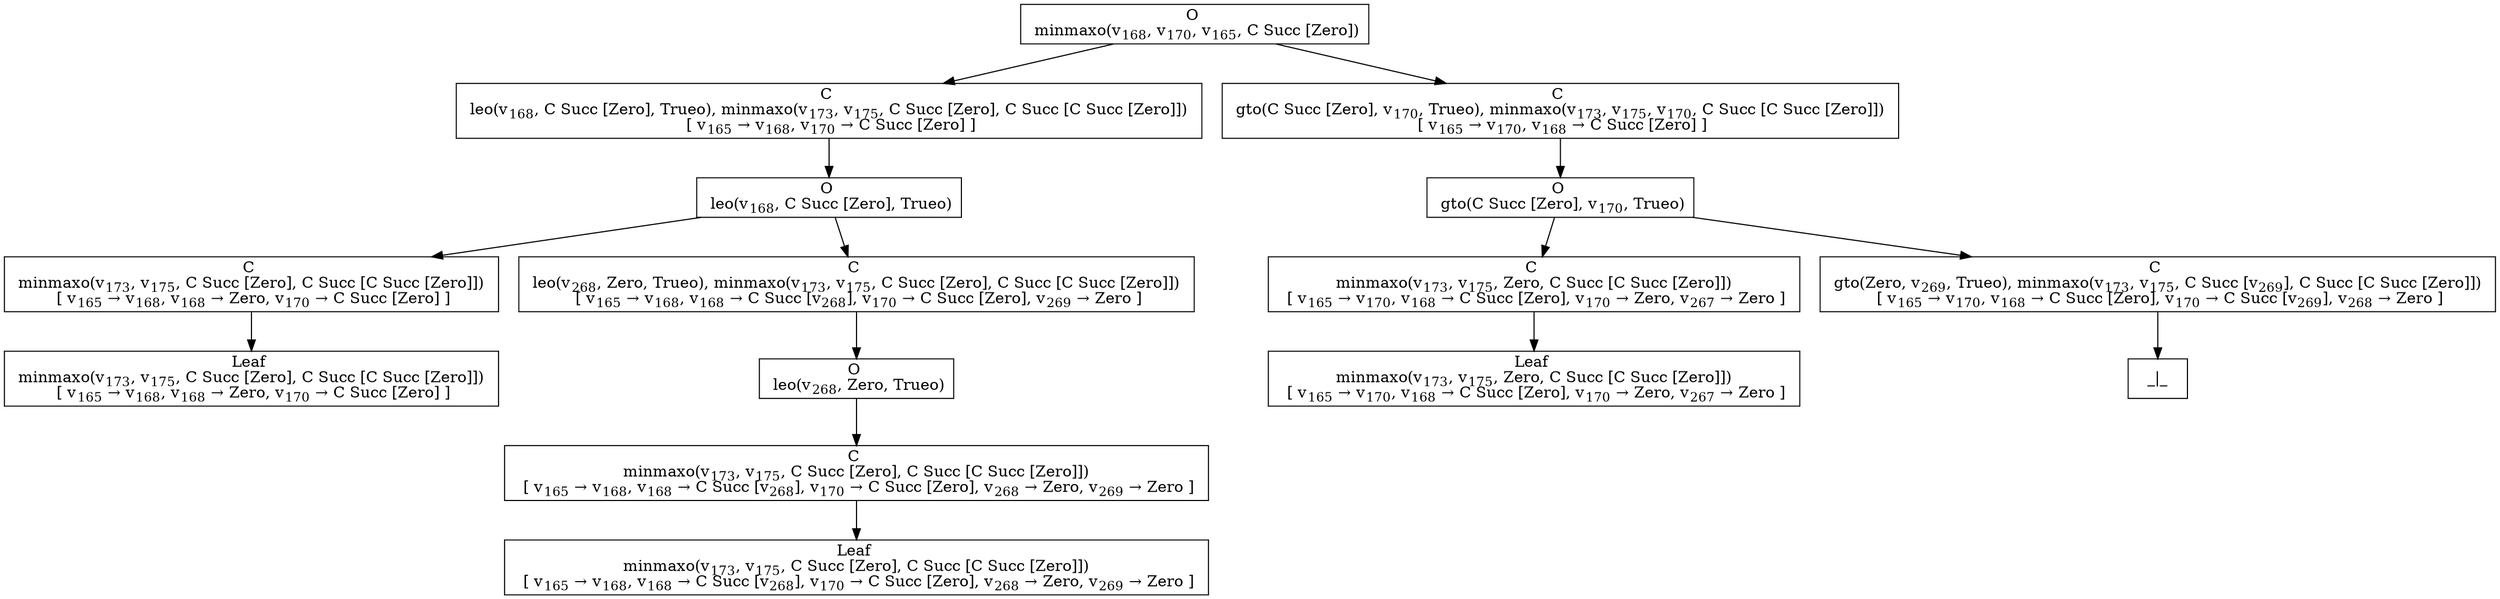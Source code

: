 digraph {
    graph [rankdir=TB
          ,bgcolor=transparent];
    node [shape=box
         ,fillcolor=white
         ,style=filled];
    0 [label=<O <BR/> minmaxo(v<SUB>168</SUB>, v<SUB>170</SUB>, v<SUB>165</SUB>, C Succ [Zero])>];
    1 [label=<C <BR/> leo(v<SUB>168</SUB>, C Succ [Zero], Trueo), minmaxo(v<SUB>173</SUB>, v<SUB>175</SUB>, C Succ [Zero], C Succ [C Succ [Zero]]) <BR/>  [ v<SUB>165</SUB> &rarr; v<SUB>168</SUB>, v<SUB>170</SUB> &rarr; C Succ [Zero] ] >];
    2 [label=<C <BR/> gto(C Succ [Zero], v<SUB>170</SUB>, Trueo), minmaxo(v<SUB>173</SUB>, v<SUB>175</SUB>, v<SUB>170</SUB>, C Succ [C Succ [Zero]]) <BR/>  [ v<SUB>165</SUB> &rarr; v<SUB>170</SUB>, v<SUB>168</SUB> &rarr; C Succ [Zero] ] >];
    3 [label=<O <BR/> leo(v<SUB>168</SUB>, C Succ [Zero], Trueo)>];
    4 [label=<C <BR/> minmaxo(v<SUB>173</SUB>, v<SUB>175</SUB>, C Succ [Zero], C Succ [C Succ [Zero]]) <BR/>  [ v<SUB>165</SUB> &rarr; v<SUB>168</SUB>, v<SUB>168</SUB> &rarr; Zero, v<SUB>170</SUB> &rarr; C Succ [Zero] ] >];
    5 [label=<C <BR/> leo(v<SUB>268</SUB>, Zero, Trueo), minmaxo(v<SUB>173</SUB>, v<SUB>175</SUB>, C Succ [Zero], C Succ [C Succ [Zero]]) <BR/>  [ v<SUB>165</SUB> &rarr; v<SUB>168</SUB>, v<SUB>168</SUB> &rarr; C Succ [v<SUB>268</SUB>], v<SUB>170</SUB> &rarr; C Succ [Zero], v<SUB>269</SUB> &rarr; Zero ] >];
    6 [label=<Leaf <BR/> minmaxo(v<SUB>173</SUB>, v<SUB>175</SUB>, C Succ [Zero], C Succ [C Succ [Zero]]) <BR/>  [ v<SUB>165</SUB> &rarr; v<SUB>168</SUB>, v<SUB>168</SUB> &rarr; Zero, v<SUB>170</SUB> &rarr; C Succ [Zero] ] >];
    7 [label=<O <BR/> leo(v<SUB>268</SUB>, Zero, Trueo)>];
    8 [label=<C <BR/> minmaxo(v<SUB>173</SUB>, v<SUB>175</SUB>, C Succ [Zero], C Succ [C Succ [Zero]]) <BR/>  [ v<SUB>165</SUB> &rarr; v<SUB>168</SUB>, v<SUB>168</SUB> &rarr; C Succ [v<SUB>268</SUB>], v<SUB>170</SUB> &rarr; C Succ [Zero], v<SUB>268</SUB> &rarr; Zero, v<SUB>269</SUB> &rarr; Zero ] >];
    9 [label=<Leaf <BR/> minmaxo(v<SUB>173</SUB>, v<SUB>175</SUB>, C Succ [Zero], C Succ [C Succ [Zero]]) <BR/>  [ v<SUB>165</SUB> &rarr; v<SUB>168</SUB>, v<SUB>168</SUB> &rarr; C Succ [v<SUB>268</SUB>], v<SUB>170</SUB> &rarr; C Succ [Zero], v<SUB>268</SUB> &rarr; Zero, v<SUB>269</SUB> &rarr; Zero ] >];
    10 [label=<O <BR/> gto(C Succ [Zero], v<SUB>170</SUB>, Trueo)>];
    11 [label=<C <BR/> minmaxo(v<SUB>173</SUB>, v<SUB>175</SUB>, Zero, C Succ [C Succ [Zero]]) <BR/>  [ v<SUB>165</SUB> &rarr; v<SUB>170</SUB>, v<SUB>168</SUB> &rarr; C Succ [Zero], v<SUB>170</SUB> &rarr; Zero, v<SUB>267</SUB> &rarr; Zero ] >];
    12 [label=<C <BR/> gto(Zero, v<SUB>269</SUB>, Trueo), minmaxo(v<SUB>173</SUB>, v<SUB>175</SUB>, C Succ [v<SUB>269</SUB>], C Succ [C Succ [Zero]]) <BR/>  [ v<SUB>165</SUB> &rarr; v<SUB>170</SUB>, v<SUB>168</SUB> &rarr; C Succ [Zero], v<SUB>170</SUB> &rarr; C Succ [v<SUB>269</SUB>], v<SUB>268</SUB> &rarr; Zero ] >];
    13 [label=<Leaf <BR/> minmaxo(v<SUB>173</SUB>, v<SUB>175</SUB>, Zero, C Succ [C Succ [Zero]]) <BR/>  [ v<SUB>165</SUB> &rarr; v<SUB>170</SUB>, v<SUB>168</SUB> &rarr; C Succ [Zero], v<SUB>170</SUB> &rarr; Zero, v<SUB>267</SUB> &rarr; Zero ] >];
    14 [label=<_|_>];
    0 -> 1 [label=""];
    0 -> 2 [label=""];
    1 -> 3 [label=""];
    2 -> 10 [label=""];
    3 -> 4 [label=""];
    3 -> 5 [label=""];
    4 -> 6 [label=""];
    5 -> 7 [label=""];
    7 -> 8 [label=""];
    8 -> 9 [label=""];
    10 -> 11 [label=""];
    10 -> 12 [label=""];
    11 -> 13 [label=""];
    12 -> 14 [label=""];
}